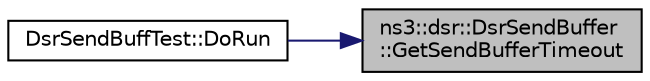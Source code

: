 digraph "ns3::dsr::DsrSendBuffer::GetSendBufferTimeout"
{
 // LATEX_PDF_SIZE
  edge [fontname="Helvetica",fontsize="10",labelfontname="Helvetica",labelfontsize="10"];
  node [fontname="Helvetica",fontsize="10",shape=record];
  rankdir="RL";
  Node1 [label="ns3::dsr::DsrSendBuffer\l::GetSendBufferTimeout",height=0.2,width=0.4,color="black", fillcolor="grey75", style="filled", fontcolor="black",tooltip="Return the entry lifetime in the queue."];
  Node1 -> Node2 [dir="back",color="midnightblue",fontsize="10",style="solid",fontname="Helvetica"];
  Node2 [label="DsrSendBuffTest::DoRun",height=0.2,width=0.4,color="black", fillcolor="white", style="filled",URL="$class_dsr_send_buff_test.html#a98ebe176520fd302d00226003ffd6636",tooltip="Implementation to actually run this TestCase."];
}
